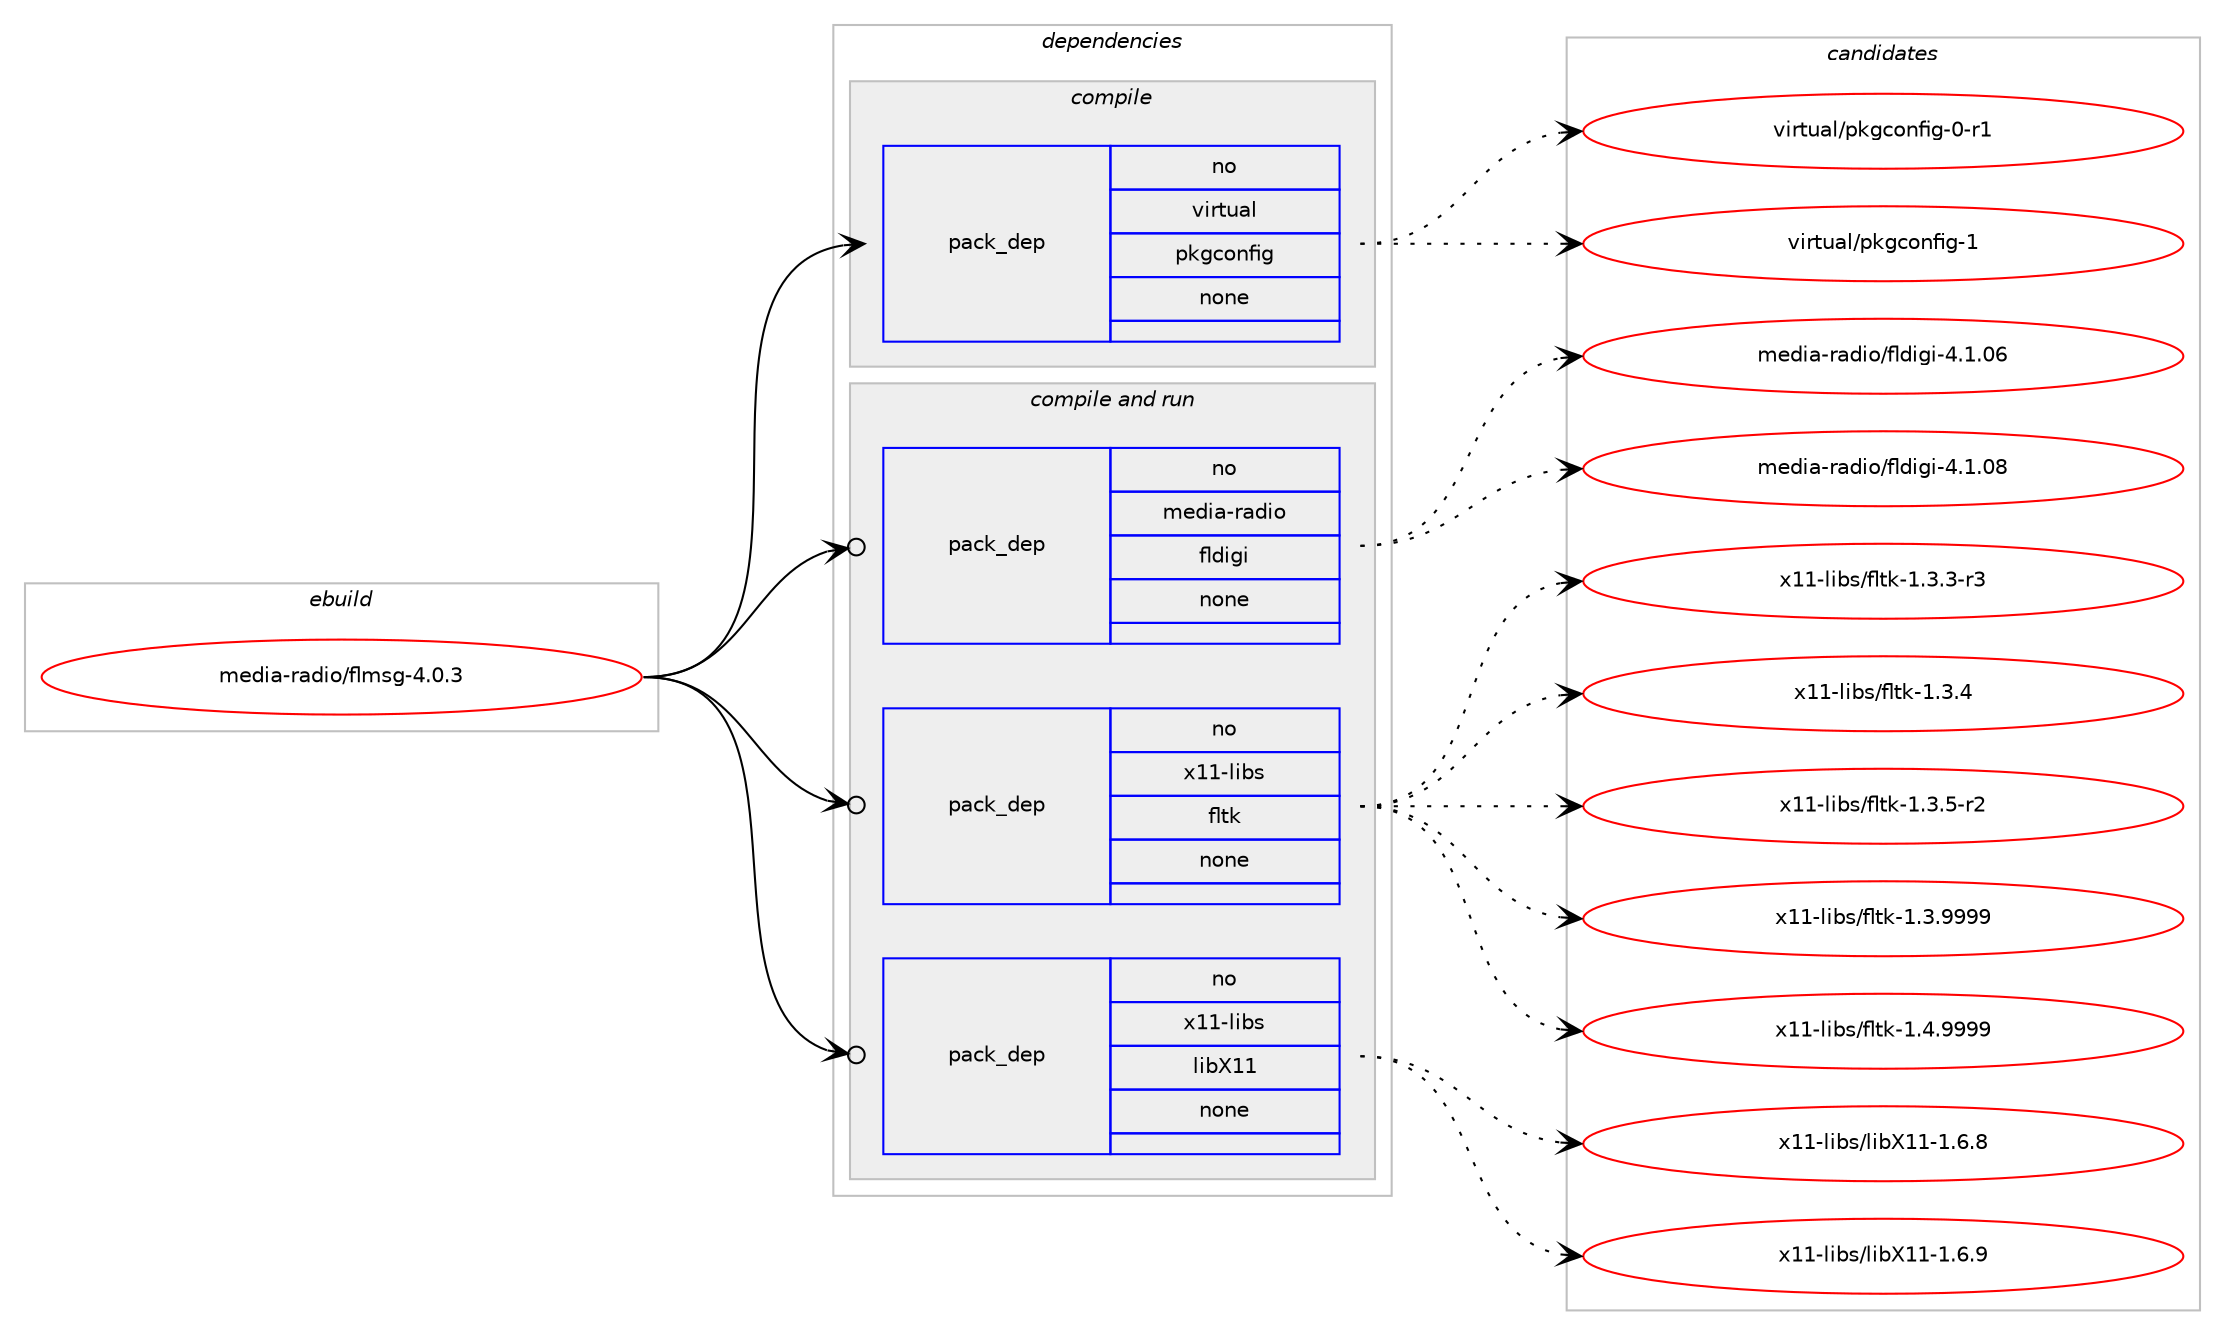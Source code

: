 digraph prolog {

# *************
# Graph options
# *************

newrank=true;
concentrate=true;
compound=true;
graph [rankdir=LR,fontname=Helvetica,fontsize=10,ranksep=1.5];#, ranksep=2.5, nodesep=0.2];
edge  [arrowhead=vee];
node  [fontname=Helvetica,fontsize=10];

# **********
# The ebuild
# **********

subgraph cluster_leftcol {
color=gray;
rank=same;
label=<<i>ebuild</i>>;
id [label="media-radio/flmsg-4.0.3", color=red, width=4, href="../media-radio/flmsg-4.0.3.svg"];
}

# ****************
# The dependencies
# ****************

subgraph cluster_midcol {
color=gray;
label=<<i>dependencies</i>>;
subgraph cluster_compile {
fillcolor="#eeeeee";
style=filled;
label=<<i>compile</i>>;
subgraph pack588909 {
dependency796133 [label=<<TABLE BORDER="0" CELLBORDER="1" CELLSPACING="0" CELLPADDING="4" WIDTH="220"><TR><TD ROWSPAN="6" CELLPADDING="30">pack_dep</TD></TR><TR><TD WIDTH="110">no</TD></TR><TR><TD>virtual</TD></TR><TR><TD>pkgconfig</TD></TR><TR><TD>none</TD></TR><TR><TD></TD></TR></TABLE>>, shape=none, color=blue];
}
id:e -> dependency796133:w [weight=20,style="solid",arrowhead="vee"];
}
subgraph cluster_compileandrun {
fillcolor="#eeeeee";
style=filled;
label=<<i>compile and run</i>>;
subgraph pack588910 {
dependency796134 [label=<<TABLE BORDER="0" CELLBORDER="1" CELLSPACING="0" CELLPADDING="4" WIDTH="220"><TR><TD ROWSPAN="6" CELLPADDING="30">pack_dep</TD></TR><TR><TD WIDTH="110">no</TD></TR><TR><TD>media-radio</TD></TR><TR><TD>fldigi</TD></TR><TR><TD>none</TD></TR><TR><TD></TD></TR></TABLE>>, shape=none, color=blue];
}
id:e -> dependency796134:w [weight=20,style="solid",arrowhead="odotvee"];
subgraph pack588911 {
dependency796135 [label=<<TABLE BORDER="0" CELLBORDER="1" CELLSPACING="0" CELLPADDING="4" WIDTH="220"><TR><TD ROWSPAN="6" CELLPADDING="30">pack_dep</TD></TR><TR><TD WIDTH="110">no</TD></TR><TR><TD>x11-libs</TD></TR><TR><TD>fltk</TD></TR><TR><TD>none</TD></TR><TR><TD></TD></TR></TABLE>>, shape=none, color=blue];
}
id:e -> dependency796135:w [weight=20,style="solid",arrowhead="odotvee"];
subgraph pack588912 {
dependency796136 [label=<<TABLE BORDER="0" CELLBORDER="1" CELLSPACING="0" CELLPADDING="4" WIDTH="220"><TR><TD ROWSPAN="6" CELLPADDING="30">pack_dep</TD></TR><TR><TD WIDTH="110">no</TD></TR><TR><TD>x11-libs</TD></TR><TR><TD>libX11</TD></TR><TR><TD>none</TD></TR><TR><TD></TD></TR></TABLE>>, shape=none, color=blue];
}
id:e -> dependency796136:w [weight=20,style="solid",arrowhead="odotvee"];
}
subgraph cluster_run {
fillcolor="#eeeeee";
style=filled;
label=<<i>run</i>>;
}
}

# **************
# The candidates
# **************

subgraph cluster_choices {
rank=same;
color=gray;
label=<<i>candidates</i>>;

subgraph choice588909 {
color=black;
nodesep=1;
choice11810511411611797108471121071039911111010210510345484511449 [label="virtual/pkgconfig-0-r1", color=red, width=4,href="../virtual/pkgconfig-0-r1.svg"];
choice1181051141161179710847112107103991111101021051034549 [label="virtual/pkgconfig-1", color=red, width=4,href="../virtual/pkgconfig-1.svg"];
dependency796133:e -> choice11810511411611797108471121071039911111010210510345484511449:w [style=dotted,weight="100"];
dependency796133:e -> choice1181051141161179710847112107103991111101021051034549:w [style=dotted,weight="100"];
}
subgraph choice588910 {
color=black;
nodesep=1;
choice1091011001059745114971001051114710210810010510310545524649464854 [label="media-radio/fldigi-4.1.06", color=red, width=4,href="../media-radio/fldigi-4.1.06.svg"];
choice1091011001059745114971001051114710210810010510310545524649464856 [label="media-radio/fldigi-4.1.08", color=red, width=4,href="../media-radio/fldigi-4.1.08.svg"];
dependency796134:e -> choice1091011001059745114971001051114710210810010510310545524649464854:w [style=dotted,weight="100"];
dependency796134:e -> choice1091011001059745114971001051114710210810010510310545524649464856:w [style=dotted,weight="100"];
}
subgraph choice588911 {
color=black;
nodesep=1;
choice12049494510810598115471021081161074549465146514511451 [label="x11-libs/fltk-1.3.3-r3", color=red, width=4,href="../x11-libs/fltk-1.3.3-r3.svg"];
choice1204949451081059811547102108116107454946514652 [label="x11-libs/fltk-1.3.4", color=red, width=4,href="../x11-libs/fltk-1.3.4.svg"];
choice12049494510810598115471021081161074549465146534511450 [label="x11-libs/fltk-1.3.5-r2", color=red, width=4,href="../x11-libs/fltk-1.3.5-r2.svg"];
choice1204949451081059811547102108116107454946514657575757 [label="x11-libs/fltk-1.3.9999", color=red, width=4,href="../x11-libs/fltk-1.3.9999.svg"];
choice1204949451081059811547102108116107454946524657575757 [label="x11-libs/fltk-1.4.9999", color=red, width=4,href="../x11-libs/fltk-1.4.9999.svg"];
dependency796135:e -> choice12049494510810598115471021081161074549465146514511451:w [style=dotted,weight="100"];
dependency796135:e -> choice1204949451081059811547102108116107454946514652:w [style=dotted,weight="100"];
dependency796135:e -> choice12049494510810598115471021081161074549465146534511450:w [style=dotted,weight="100"];
dependency796135:e -> choice1204949451081059811547102108116107454946514657575757:w [style=dotted,weight="100"];
dependency796135:e -> choice1204949451081059811547102108116107454946524657575757:w [style=dotted,weight="100"];
}
subgraph choice588912 {
color=black;
nodesep=1;
choice120494945108105981154710810598884949454946544656 [label="x11-libs/libX11-1.6.8", color=red, width=4,href="../x11-libs/libX11-1.6.8.svg"];
choice120494945108105981154710810598884949454946544657 [label="x11-libs/libX11-1.6.9", color=red, width=4,href="../x11-libs/libX11-1.6.9.svg"];
dependency796136:e -> choice120494945108105981154710810598884949454946544656:w [style=dotted,weight="100"];
dependency796136:e -> choice120494945108105981154710810598884949454946544657:w [style=dotted,weight="100"];
}
}

}
